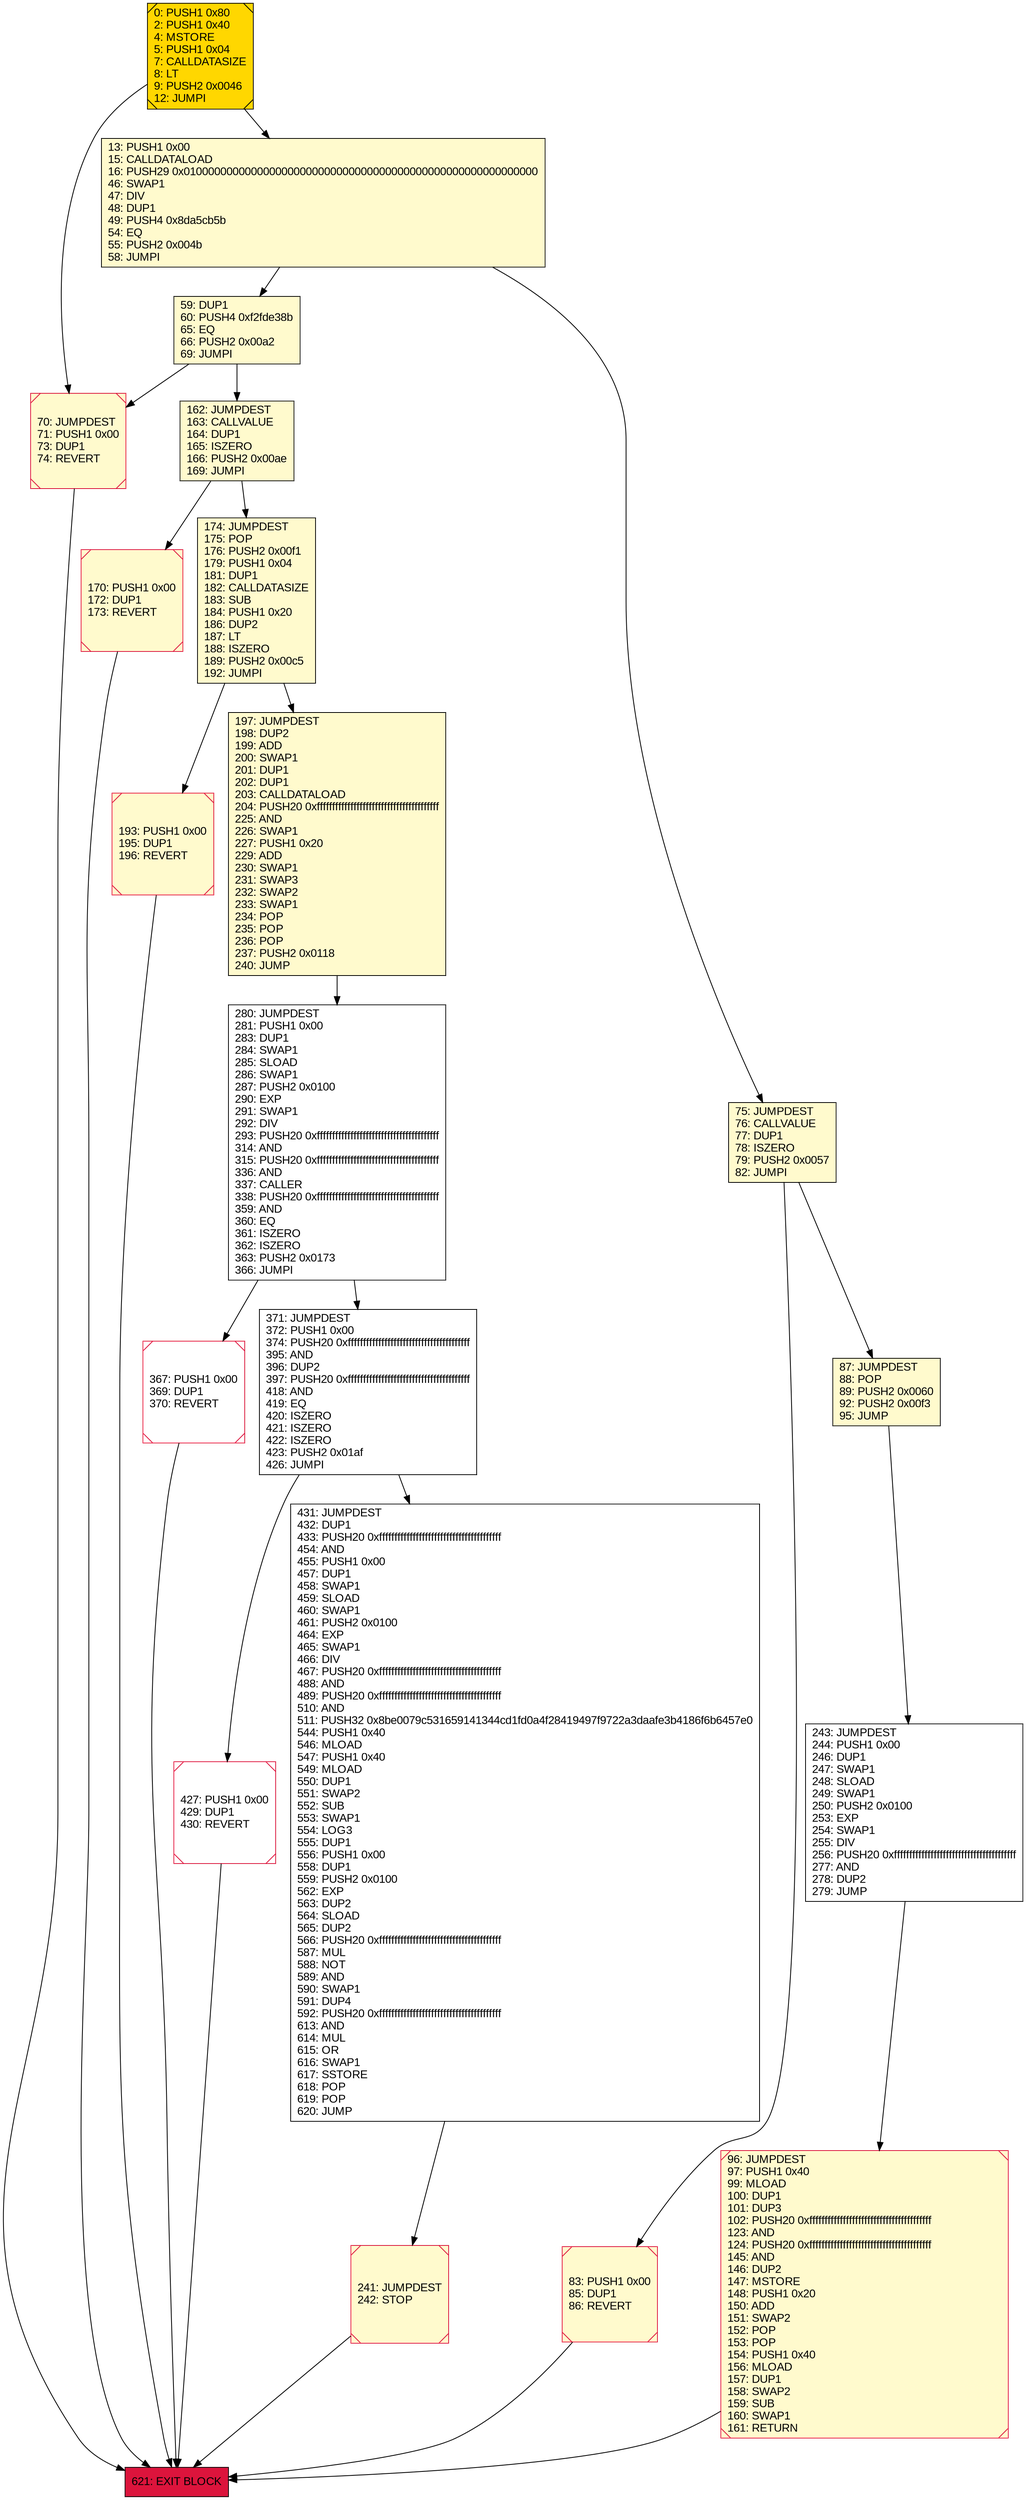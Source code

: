 digraph G {
bgcolor=transparent rankdir=UD;
node [shape=box style=filled color=black fillcolor=white fontname=arial fontcolor=black];
193 [label="193: PUSH1 0x00\l195: DUP1\l196: REVERT\l" fillcolor=lemonchiffon shape=Msquare color=crimson ];
70 [label="70: JUMPDEST\l71: PUSH1 0x00\l73: DUP1\l74: REVERT\l" fillcolor=lemonchiffon shape=Msquare color=crimson ];
243 [label="243: JUMPDEST\l244: PUSH1 0x00\l246: DUP1\l247: SWAP1\l248: SLOAD\l249: SWAP1\l250: PUSH2 0x0100\l253: EXP\l254: SWAP1\l255: DIV\l256: PUSH20 0xffffffffffffffffffffffffffffffffffffffff\l277: AND\l278: DUP2\l279: JUMP\l" ];
241 [label="241: JUMPDEST\l242: STOP\l" fillcolor=lemonchiffon shape=Msquare color=crimson ];
371 [label="371: JUMPDEST\l372: PUSH1 0x00\l374: PUSH20 0xffffffffffffffffffffffffffffffffffffffff\l395: AND\l396: DUP2\l397: PUSH20 0xffffffffffffffffffffffffffffffffffffffff\l418: AND\l419: EQ\l420: ISZERO\l421: ISZERO\l422: ISZERO\l423: PUSH2 0x01af\l426: JUMPI\l" ];
162 [label="162: JUMPDEST\l163: CALLVALUE\l164: DUP1\l165: ISZERO\l166: PUSH2 0x00ae\l169: JUMPI\l" fillcolor=lemonchiffon ];
174 [label="174: JUMPDEST\l175: POP\l176: PUSH2 0x00f1\l179: PUSH1 0x04\l181: DUP1\l182: CALLDATASIZE\l183: SUB\l184: PUSH1 0x20\l186: DUP2\l187: LT\l188: ISZERO\l189: PUSH2 0x00c5\l192: JUMPI\l" fillcolor=lemonchiffon ];
427 [label="427: PUSH1 0x00\l429: DUP1\l430: REVERT\l" shape=Msquare color=crimson ];
170 [label="170: PUSH1 0x00\l172: DUP1\l173: REVERT\l" fillcolor=lemonchiffon shape=Msquare color=crimson ];
621 [label="621: EXIT BLOCK\l" fillcolor=crimson ];
75 [label="75: JUMPDEST\l76: CALLVALUE\l77: DUP1\l78: ISZERO\l79: PUSH2 0x0057\l82: JUMPI\l" fillcolor=lemonchiffon ];
367 [label="367: PUSH1 0x00\l369: DUP1\l370: REVERT\l" shape=Msquare color=crimson ];
87 [label="87: JUMPDEST\l88: POP\l89: PUSH2 0x0060\l92: PUSH2 0x00f3\l95: JUMP\l" fillcolor=lemonchiffon ];
13 [label="13: PUSH1 0x00\l15: CALLDATALOAD\l16: PUSH29 0x0100000000000000000000000000000000000000000000000000000000\l46: SWAP1\l47: DIV\l48: DUP1\l49: PUSH4 0x8da5cb5b\l54: EQ\l55: PUSH2 0x004b\l58: JUMPI\l" fillcolor=lemonchiffon ];
83 [label="83: PUSH1 0x00\l85: DUP1\l86: REVERT\l" fillcolor=lemonchiffon shape=Msquare color=crimson ];
0 [label="0: PUSH1 0x80\l2: PUSH1 0x40\l4: MSTORE\l5: PUSH1 0x04\l7: CALLDATASIZE\l8: LT\l9: PUSH2 0x0046\l12: JUMPI\l" fillcolor=lemonchiffon shape=Msquare fillcolor=gold ];
96 [label="96: JUMPDEST\l97: PUSH1 0x40\l99: MLOAD\l100: DUP1\l101: DUP3\l102: PUSH20 0xffffffffffffffffffffffffffffffffffffffff\l123: AND\l124: PUSH20 0xffffffffffffffffffffffffffffffffffffffff\l145: AND\l146: DUP2\l147: MSTORE\l148: PUSH1 0x20\l150: ADD\l151: SWAP2\l152: POP\l153: POP\l154: PUSH1 0x40\l156: MLOAD\l157: DUP1\l158: SWAP2\l159: SUB\l160: SWAP1\l161: RETURN\l" fillcolor=lemonchiffon shape=Msquare color=crimson ];
197 [label="197: JUMPDEST\l198: DUP2\l199: ADD\l200: SWAP1\l201: DUP1\l202: DUP1\l203: CALLDATALOAD\l204: PUSH20 0xffffffffffffffffffffffffffffffffffffffff\l225: AND\l226: SWAP1\l227: PUSH1 0x20\l229: ADD\l230: SWAP1\l231: SWAP3\l232: SWAP2\l233: SWAP1\l234: POP\l235: POP\l236: POP\l237: PUSH2 0x0118\l240: JUMP\l" fillcolor=lemonchiffon ];
59 [label="59: DUP1\l60: PUSH4 0xf2fde38b\l65: EQ\l66: PUSH2 0x00a2\l69: JUMPI\l" fillcolor=lemonchiffon ];
431 [label="431: JUMPDEST\l432: DUP1\l433: PUSH20 0xffffffffffffffffffffffffffffffffffffffff\l454: AND\l455: PUSH1 0x00\l457: DUP1\l458: SWAP1\l459: SLOAD\l460: SWAP1\l461: PUSH2 0x0100\l464: EXP\l465: SWAP1\l466: DIV\l467: PUSH20 0xffffffffffffffffffffffffffffffffffffffff\l488: AND\l489: PUSH20 0xffffffffffffffffffffffffffffffffffffffff\l510: AND\l511: PUSH32 0x8be0079c531659141344cd1fd0a4f28419497f9722a3daafe3b4186f6b6457e0\l544: PUSH1 0x40\l546: MLOAD\l547: PUSH1 0x40\l549: MLOAD\l550: DUP1\l551: SWAP2\l552: SUB\l553: SWAP1\l554: LOG3\l555: DUP1\l556: PUSH1 0x00\l558: DUP1\l559: PUSH2 0x0100\l562: EXP\l563: DUP2\l564: SLOAD\l565: DUP2\l566: PUSH20 0xffffffffffffffffffffffffffffffffffffffff\l587: MUL\l588: NOT\l589: AND\l590: SWAP1\l591: DUP4\l592: PUSH20 0xffffffffffffffffffffffffffffffffffffffff\l613: AND\l614: MUL\l615: OR\l616: SWAP1\l617: SSTORE\l618: POP\l619: POP\l620: JUMP\l" ];
280 [label="280: JUMPDEST\l281: PUSH1 0x00\l283: DUP1\l284: SWAP1\l285: SLOAD\l286: SWAP1\l287: PUSH2 0x0100\l290: EXP\l291: SWAP1\l292: DIV\l293: PUSH20 0xffffffffffffffffffffffffffffffffffffffff\l314: AND\l315: PUSH20 0xffffffffffffffffffffffffffffffffffffffff\l336: AND\l337: CALLER\l338: PUSH20 0xffffffffffffffffffffffffffffffffffffffff\l359: AND\l360: EQ\l361: ISZERO\l362: ISZERO\l363: PUSH2 0x0173\l366: JUMPI\l" ];
162 -> 174;
75 -> 87;
371 -> 427;
0 -> 13;
241 -> 621;
174 -> 193;
13 -> 59;
193 -> 621;
0 -> 70;
280 -> 367;
371 -> 431;
280 -> 371;
59 -> 70;
75 -> 83;
96 -> 621;
83 -> 621;
174 -> 197;
162 -> 170;
367 -> 621;
170 -> 621;
427 -> 621;
197 -> 280;
87 -> 243;
70 -> 621;
59 -> 162;
243 -> 96;
431 -> 241;
13 -> 75;
}